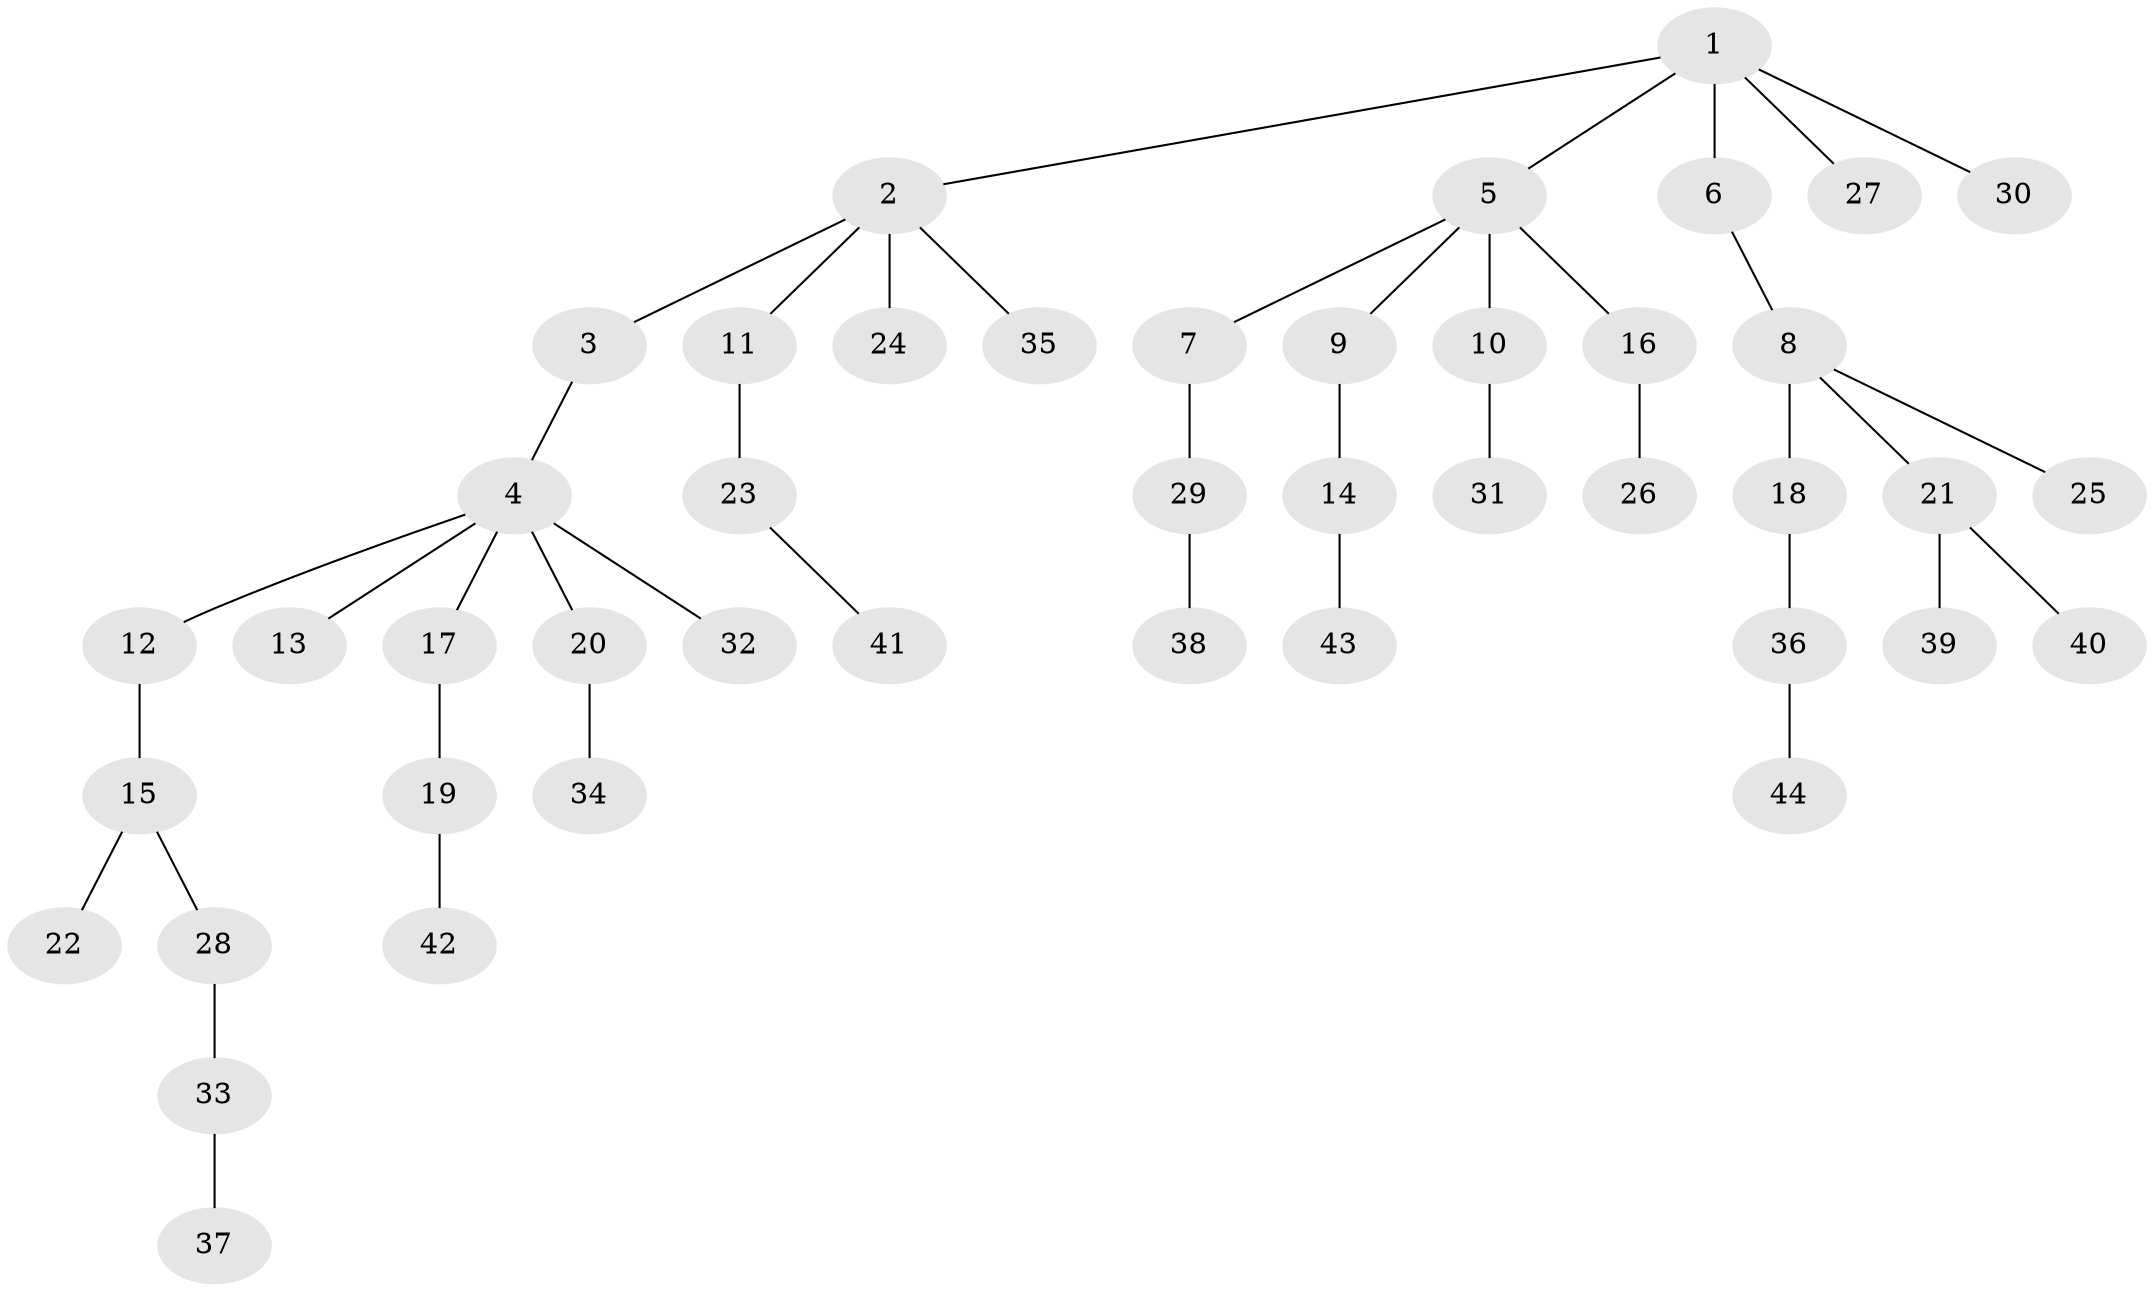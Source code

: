 // original degree distribution, {8: 0.018691588785046728, 4: 0.037383177570093455, 9: 0.009345794392523364, 1: 0.5046728971962616, 7: 0.009345794392523364, 5: 0.028037383177570093, 3: 0.102803738317757, 2: 0.2897196261682243}
// Generated by graph-tools (version 1.1) at 2025/51/03/04/25 22:51:29]
// undirected, 44 vertices, 43 edges
graph export_dot {
  node [color=gray90,style=filled];
  1;
  2;
  3;
  4;
  5;
  6;
  7;
  8;
  9;
  10;
  11;
  12;
  13;
  14;
  15;
  16;
  17;
  18;
  19;
  20;
  21;
  22;
  23;
  24;
  25;
  26;
  27;
  28;
  29;
  30;
  31;
  32;
  33;
  34;
  35;
  36;
  37;
  38;
  39;
  40;
  41;
  42;
  43;
  44;
  1 -- 2 [weight=1.0];
  1 -- 5 [weight=1.0];
  1 -- 6 [weight=1.0];
  1 -- 27 [weight=1.0];
  1 -- 30 [weight=1.0];
  2 -- 3 [weight=1.0];
  2 -- 11 [weight=1.0];
  2 -- 24 [weight=1.0];
  2 -- 35 [weight=1.0];
  3 -- 4 [weight=1.0];
  4 -- 12 [weight=1.0];
  4 -- 13 [weight=1.0];
  4 -- 17 [weight=1.0];
  4 -- 20 [weight=1.0];
  4 -- 32 [weight=1.0];
  5 -- 7 [weight=1.0];
  5 -- 9 [weight=1.0];
  5 -- 10 [weight=1.0];
  5 -- 16 [weight=1.0];
  6 -- 8 [weight=2.0];
  7 -- 29 [weight=2.0];
  8 -- 18 [weight=1.0];
  8 -- 21 [weight=1.0];
  8 -- 25 [weight=1.0];
  9 -- 14 [weight=3.0];
  10 -- 31 [weight=1.0];
  11 -- 23 [weight=3.0];
  12 -- 15 [weight=1.0];
  14 -- 43 [weight=1.0];
  15 -- 22 [weight=1.0];
  15 -- 28 [weight=1.0];
  16 -- 26 [weight=1.0];
  17 -- 19 [weight=1.0];
  18 -- 36 [weight=1.0];
  19 -- 42 [weight=1.0];
  20 -- 34 [weight=1.0];
  21 -- 39 [weight=1.0];
  21 -- 40 [weight=1.0];
  23 -- 41 [weight=1.0];
  28 -- 33 [weight=1.0];
  29 -- 38 [weight=1.0];
  33 -- 37 [weight=1.0];
  36 -- 44 [weight=1.0];
}
